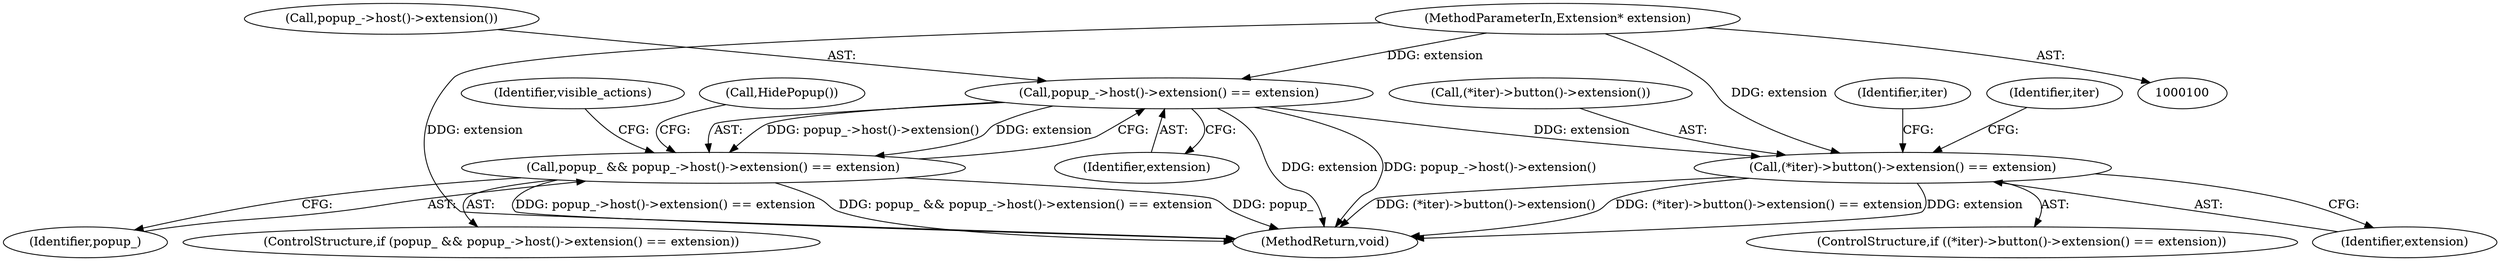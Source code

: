 digraph "1_Chrome_4afa45dfbf11e9334e63aef002cd854ec86f6d44_0@pointer" {
"1000101" [label="(MethodParameterIn,Extension* extension)"];
"1000106" [label="(Call,popup_->host()->extension() == extension)"];
"1000104" [label="(Call,popup_ && popup_->host()->extension() == extension)"];
"1000141" [label="(Call,(*iter)->button()->extension() == extension)"];
"1000101" [label="(MethodParameterIn,Extension* extension)"];
"1000106" [label="(Call,popup_->host()->extension() == extension)"];
"1000140" [label="(ControlStructure,if ((*iter)->button()->extension() == extension))"];
"1000105" [label="(Identifier,popup_)"];
"1000104" [label="(Call,popup_ && popup_->host()->extension() == extension)"];
"1000112" [label="(Identifier,visible_actions)"];
"1000147" [label="(Identifier,iter)"];
"1000108" [label="(Identifier,extension)"];
"1000107" [label="(Call,popup_->host()->extension())"];
"1000138" [label="(Identifier,iter)"];
"1000141" [label="(Call,(*iter)->button()->extension() == extension)"];
"1000162" [label="(MethodReturn,void)"];
"1000143" [label="(Identifier,extension)"];
"1000103" [label="(ControlStructure,if (popup_ && popup_->host()->extension() == extension))"];
"1000142" [label="(Call,(*iter)->button()->extension())"];
"1000109" [label="(Call,HidePopup())"];
"1000101" -> "1000100"  [label="AST: "];
"1000101" -> "1000162"  [label="DDG: extension"];
"1000101" -> "1000106"  [label="DDG: extension"];
"1000101" -> "1000141"  [label="DDG: extension"];
"1000106" -> "1000104"  [label="AST: "];
"1000106" -> "1000108"  [label="CFG: "];
"1000107" -> "1000106"  [label="AST: "];
"1000108" -> "1000106"  [label="AST: "];
"1000104" -> "1000106"  [label="CFG: "];
"1000106" -> "1000162"  [label="DDG: extension"];
"1000106" -> "1000162"  [label="DDG: popup_->host()->extension()"];
"1000106" -> "1000104"  [label="DDG: popup_->host()->extension()"];
"1000106" -> "1000104"  [label="DDG: extension"];
"1000106" -> "1000141"  [label="DDG: extension"];
"1000104" -> "1000103"  [label="AST: "];
"1000104" -> "1000105"  [label="CFG: "];
"1000105" -> "1000104"  [label="AST: "];
"1000109" -> "1000104"  [label="CFG: "];
"1000112" -> "1000104"  [label="CFG: "];
"1000104" -> "1000162"  [label="DDG: popup_ && popup_->host()->extension() == extension"];
"1000104" -> "1000162"  [label="DDG: popup_"];
"1000104" -> "1000162"  [label="DDG: popup_->host()->extension() == extension"];
"1000141" -> "1000140"  [label="AST: "];
"1000141" -> "1000143"  [label="CFG: "];
"1000142" -> "1000141"  [label="AST: "];
"1000143" -> "1000141"  [label="AST: "];
"1000147" -> "1000141"  [label="CFG: "];
"1000138" -> "1000141"  [label="CFG: "];
"1000141" -> "1000162"  [label="DDG: (*iter)->button()->extension()"];
"1000141" -> "1000162"  [label="DDG: (*iter)->button()->extension() == extension"];
"1000141" -> "1000162"  [label="DDG: extension"];
}

